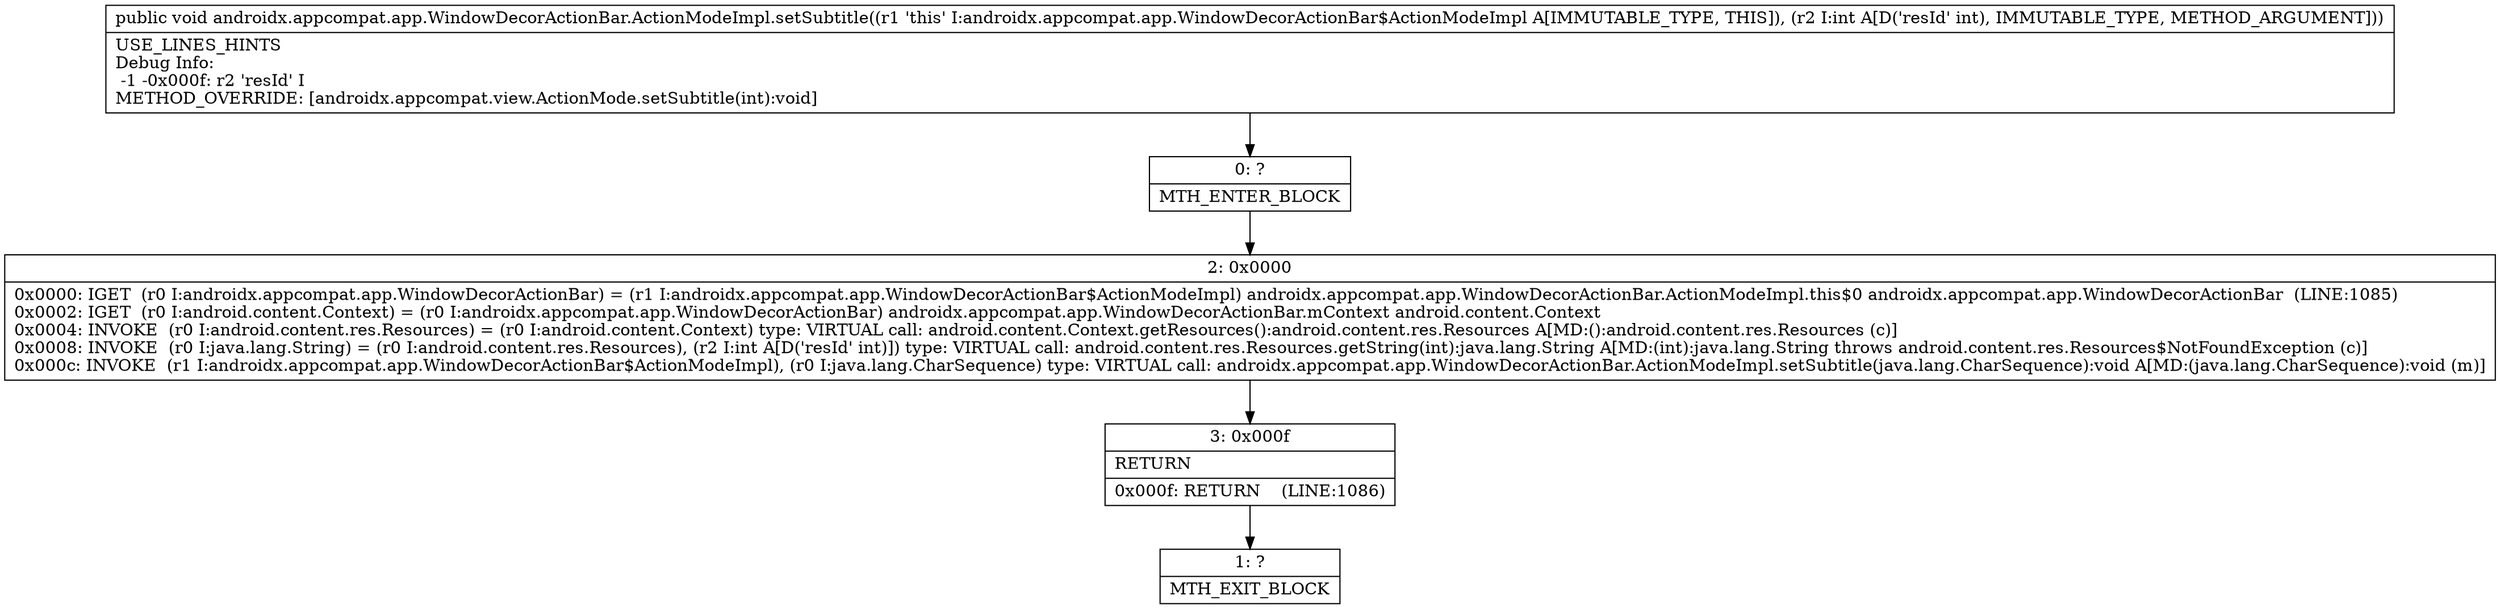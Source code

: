 digraph "CFG forandroidx.appcompat.app.WindowDecorActionBar.ActionModeImpl.setSubtitle(I)V" {
Node_0 [shape=record,label="{0\:\ ?|MTH_ENTER_BLOCK\l}"];
Node_2 [shape=record,label="{2\:\ 0x0000|0x0000: IGET  (r0 I:androidx.appcompat.app.WindowDecorActionBar) = (r1 I:androidx.appcompat.app.WindowDecorActionBar$ActionModeImpl) androidx.appcompat.app.WindowDecorActionBar.ActionModeImpl.this$0 androidx.appcompat.app.WindowDecorActionBar  (LINE:1085)\l0x0002: IGET  (r0 I:android.content.Context) = (r0 I:androidx.appcompat.app.WindowDecorActionBar) androidx.appcompat.app.WindowDecorActionBar.mContext android.content.Context \l0x0004: INVOKE  (r0 I:android.content.res.Resources) = (r0 I:android.content.Context) type: VIRTUAL call: android.content.Context.getResources():android.content.res.Resources A[MD:():android.content.res.Resources (c)]\l0x0008: INVOKE  (r0 I:java.lang.String) = (r0 I:android.content.res.Resources), (r2 I:int A[D('resId' int)]) type: VIRTUAL call: android.content.res.Resources.getString(int):java.lang.String A[MD:(int):java.lang.String throws android.content.res.Resources$NotFoundException (c)]\l0x000c: INVOKE  (r1 I:androidx.appcompat.app.WindowDecorActionBar$ActionModeImpl), (r0 I:java.lang.CharSequence) type: VIRTUAL call: androidx.appcompat.app.WindowDecorActionBar.ActionModeImpl.setSubtitle(java.lang.CharSequence):void A[MD:(java.lang.CharSequence):void (m)]\l}"];
Node_3 [shape=record,label="{3\:\ 0x000f|RETURN\l|0x000f: RETURN    (LINE:1086)\l}"];
Node_1 [shape=record,label="{1\:\ ?|MTH_EXIT_BLOCK\l}"];
MethodNode[shape=record,label="{public void androidx.appcompat.app.WindowDecorActionBar.ActionModeImpl.setSubtitle((r1 'this' I:androidx.appcompat.app.WindowDecorActionBar$ActionModeImpl A[IMMUTABLE_TYPE, THIS]), (r2 I:int A[D('resId' int), IMMUTABLE_TYPE, METHOD_ARGUMENT]))  | USE_LINES_HINTS\lDebug Info:\l  \-1 \-0x000f: r2 'resId' I\lMETHOD_OVERRIDE: [androidx.appcompat.view.ActionMode.setSubtitle(int):void]\l}"];
MethodNode -> Node_0;Node_0 -> Node_2;
Node_2 -> Node_3;
Node_3 -> Node_1;
}

